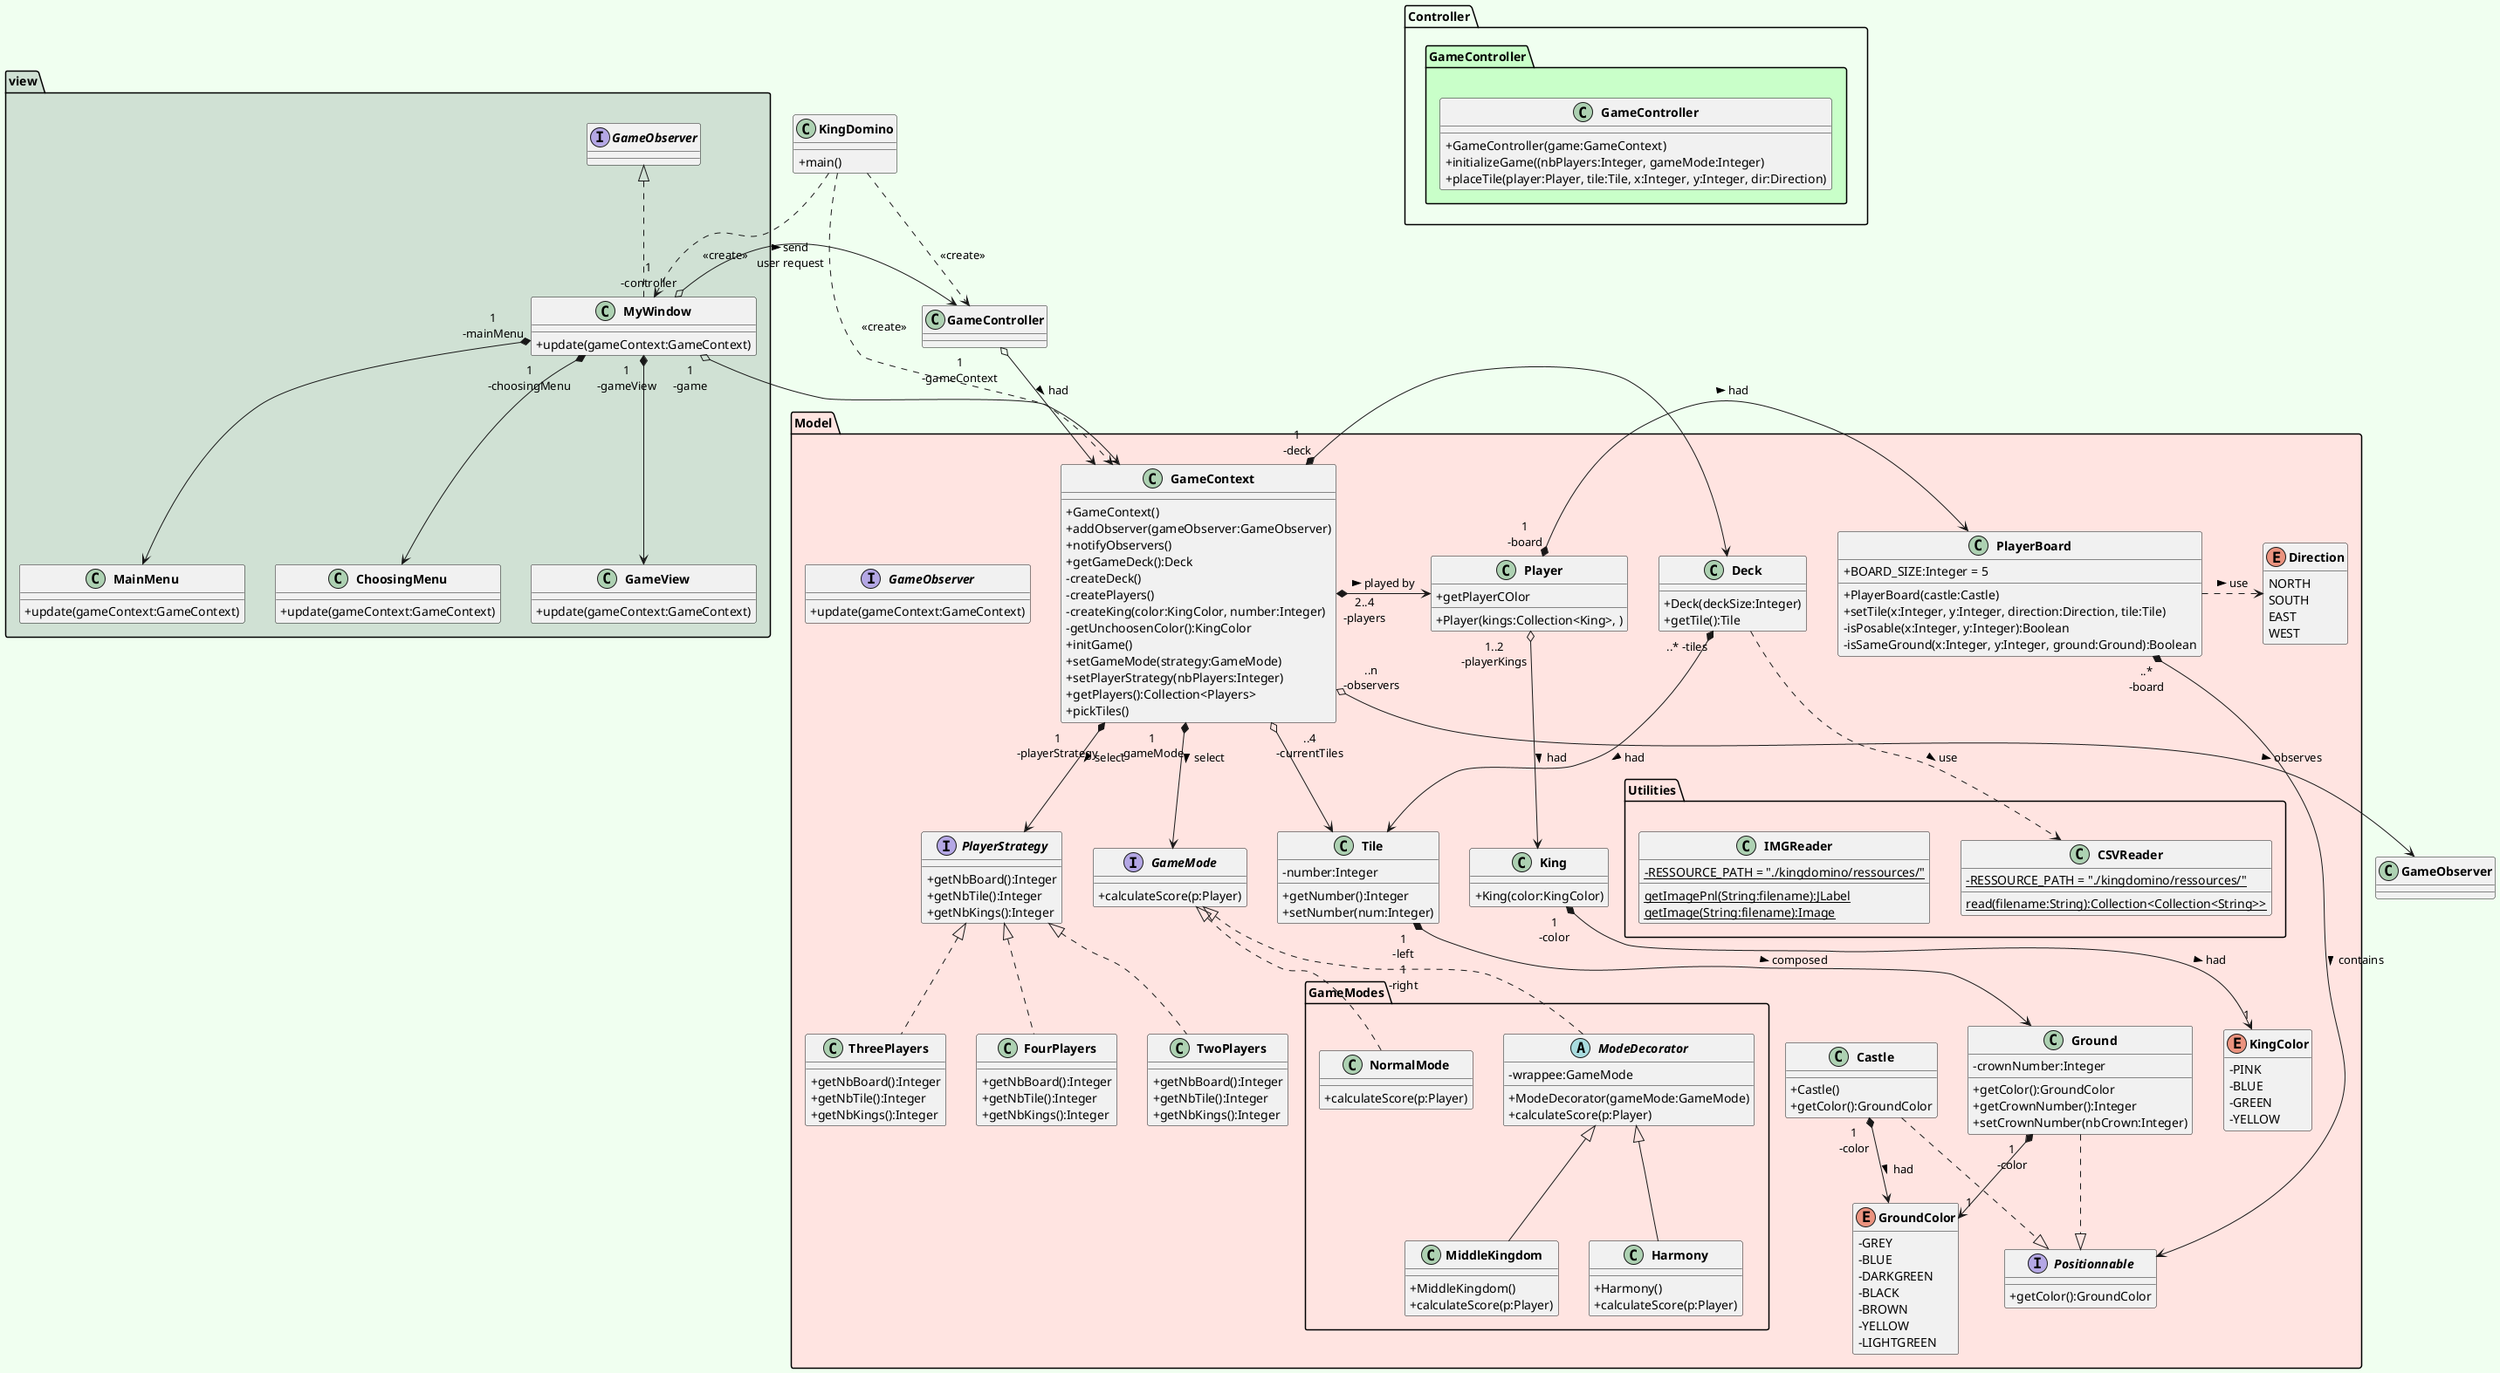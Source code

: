 @startuml
'skinparam style strictuml
skinparam classAttributeIconSize 0
skinparam classFontStyle Bold
hide enum methods
skinparam BackgroundColor HoneyDew

'class main qui va executer le jeu
class KingDomino{
+main()
}


package Controller{
'package CONTROLLER
package GameController #technology{
    ' plateau de jeu
    class GameController{
        +GameController(game:GameContext)
        +initializeGame((nbPlayers:Integer, gameMode:Integer)
        +placeTile(player:Player, tile:Tile, x:Integer, y:Integer, dir:Direction)
    }
}

}


package Model #mistyrose{
    'interface players
    interface PlayerStrategy{
        + getNbBoard():Integer
        + getNbTile():Integer
        + getNbKings():Integer
    }
    class TwoPlayers implements PlayerStrategy{
        + getNbBoard():Integer
        + getNbTile():Integer
        + getNbKings():Integer
    }

    class ThreePlayers implements PlayerStrategy{
        + getNbBoard():Integer
        + getNbTile():Integer
        + getNbKings():Integer
    }

   class FourPlayers implements PlayerStrategy{
        + getNbBoard():Integer
        + getNbTile():Integer
        + getNbKings():Integer
   }



    class Deck{
        +Deck(deckSize:Integer)
        +getTile():Tile
    }


    'tuiles numéroté
    class Tile {

        -number:Integer
        +getNumber():Integer
        +setNumber(num:Integer)

    }
    'coté de la tuile (droite ou gauche)
    class Ground{
        -crownNumber:Integer
        +getColor():GroundColor
        +getCrownNumber():Integer
        +setCrownNumber(nbCrown:Integer)
    }
    'couleur des cotés de la tuile
    enum GroundColor{
    -GREY
    -BLUE
    -DARKGREEN
    -BLACK
    -BROWN
    -YELLOW
    -LIGHTGREEN
    +{static}+getColor(String:color):GroundColor
    }
    'strategy permettant de pouvoir choisir le jeu qu'on veut
    interface GameMode{
        +calculateScore(p:Player)
    }
    'contexte du jeu
    class GameContext{
        +GameContext()
        +addObserver(gameObserver:GameObserver)
        +notifyObservers()
        +getGameDeck():Deck
        -createDeck()
        -createPlayers()
        -createKing(color:KingColor, number:Integer)
        -getUnchoosenColor():KingColor
        +initGame()
        +setGameMode(strategy:GameMode)
        +setPlayerStrategy(nbPlayers:Integer)
        +getPlayers():Collection<Players>
        +pickTiles()
    }

    package GameModes{



            class NormalMode {
                +calculateScore(p:Player)
            }
            abstract class ModeDecorator{
                -wrappee:GameMode
                +ModeDecorator(gameMode:GameMode)
                +calculateScore(p:Player)
            }

            class MiddleKingdom extends ModeDecorator {
                +MiddleKingdom()
                +calculateScore(p:Player)
            }

            'class harmonie
            class Harmony extends ModeDecorator {
                +Harmony()
                +calculateScore(p:Player)
            }
    }
    'interface observer qui va permettre de notifier les changements
    interface GameObserver{
        +update(gameContext:GameContext)
    }



    class PlayerBoard{
        +BOARD_SIZE:Integer = 5
        +PlayerBoard(castle:Castle)
        +setTile(x:Integer, y:Integer, direction:Direction, tile:Tile)
        -isPosable(x:Integer, y:Integer):Boolean
        -isSameGround(x:Integer, y:Integer, ground:Ground):Boolean
    }
    interface Positionnable{
        +getColor():GroundColor
    }

    enum Direction{
        NORTH
        SOUTH
        EAST
        WEST
    }

    'joueur
    class Player{
        +Player(kings:Collection<King>, )
        +getPlayerCOlor
    }

    'roi
    class King{
        +King(color:KingColor)
    }
    'class chateau
    class Castle {
        +Castle()
        +getColor():GroundColor
    }

    'couleur du roi et du chateau
    enum KingColor{
    -PINK
    -BLUE
    -GREEN
    -YELLOW
    }
    package Utilities{
        class CSVReader{
            {static} - RESSOURCE_PATH = "./kingdomino/ressources/"
            {static} read(filename:String):Collection<Collection<String>>
        }

        class IMGReader{
                {static} - RESSOURCE_PATH = "./kingdomino/ressources/"
                {static} getImagePnl(String:filename):JLabel
                {static} getImage(String:filename):Image
            }
    }
}

'package VIEW
package view #D0E1D4{
    'application du jeu (design avec Swing)
    class MyWindow implements GameObserver{
        +update(gameContext:GameContext)
    }

    class MainMenu{
        +update(gameContext:GameContext)
    }

    class ChoosingMenu{
            +update(gameContext:GameContext)
        }

    class GameView{
            +update(gameContext:GameContext)
        }


}




Ground ..|> Positionnable
Castle ..|> Positionnable
PlayerBoard "..*\n-board" *-r-> Positionnable : > contains

Deck ..> CSVReader :  > use
Ground "1\n-color"*-->"1"GroundColor
Tile *-->Ground : "1\n-left\n1\n-right" > composed

'A SUPP
Deck "..* -tiles" *-> Tile : > had




GameContext "..4\n-currentTiles" o--> Tile
GameContext "1\n-deck" *-r-> Deck
GameContext *--> GameMode  : "1\n-gameMode" > select
GameContext *--> PlayerStrategy : "1\n-playerStrategy" > select
GameContext *-> Player : "2..4\n-players" > played by


'BoardGame  *-> Player : "2..4\n-players" > played by
GameController o--> GameContext : "1\n-gameContext" > had


Player *-> PlayerBoard : "1\n-board" > had
Player  o--> King : "1..2\n-playerKings" > had

PlayerBoard .> Direction : > use


'Implements de GameMode
'Harmony .u.|> GameMode
'MiddleKingdom .u.|> GameMode
ModeDecorator .u.|> GameMode
NormalMode .u.|> GameMode

King"1\n-color"*-->"1" KingColor: > had


Castle"1\n-color"*-->GroundColor : > had

MyWindow "1\n-mainMenu" *--> MainMenu
MyWindow "1\n-choosingMenu" *--> ChoosingMenu
MyWindow "1\n-gameView" *--> GameView

KingDomino..> GameController : <<create>>
'KingDomino.> PlayerStrategy : <<use>>
'KingDomino..> GameMode : <<use>>
KingDomino ..>MyWindow : <<create>>
KingDomino ..>GameContext : <<create>>
MyWindow "1\n-controller" o-> GameController : > send \nuser request
MyWindow "1\n-game" o-> GameContext
GameContext "..n\n-observers" o-->GameObserver : > observes
@enduml
